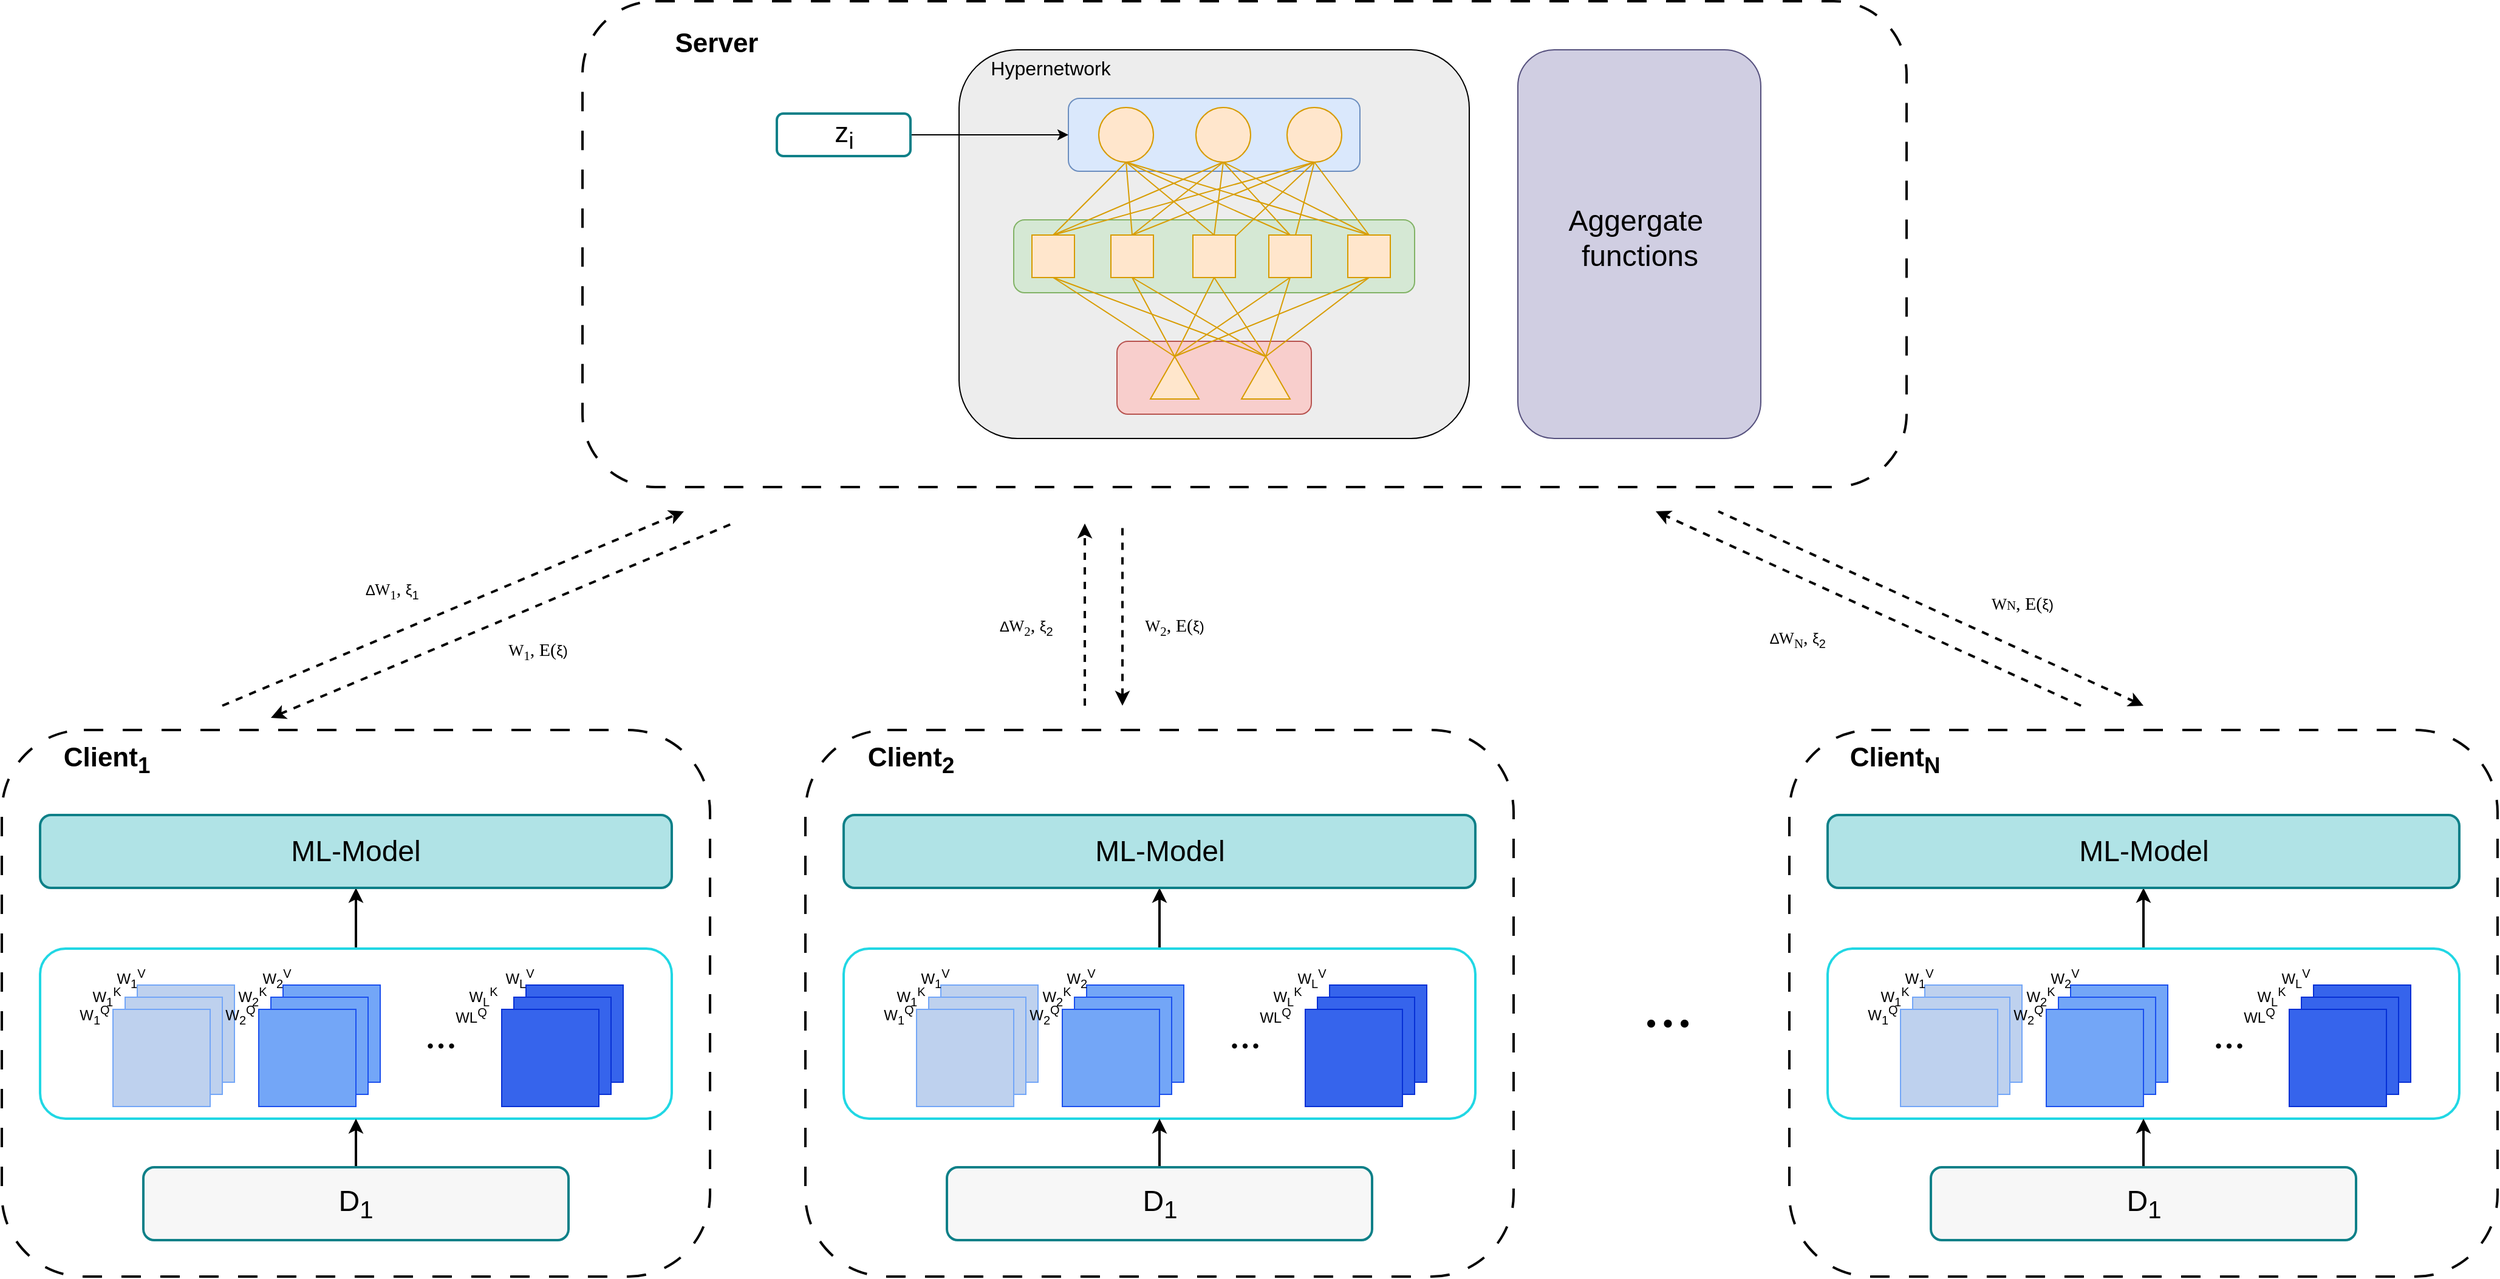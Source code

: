 <mxfile version="21.5.1" type="github">
  <diagram name="Page-1" id="8gE46lCKhNkrtQiSh8lZ">
    <mxGraphModel dx="1562" dy="839" grid="1" gridSize="10" guides="1" tooltips="1" connect="1" arrows="1" fold="1" page="1" pageScale="1" pageWidth="827" pageHeight="1169" math="0" shadow="0">
      <root>
        <mxCell id="0" />
        <mxCell id="1" parent="0" />
        <mxCell id="eBHST4mGm3YCmvCH0P3I-1" value="" style="rounded=1;whiteSpace=wrap;html=1;dashed=1;dashPattern=8 8;strokeWidth=2;" vertex="1" parent="1">
          <mxGeometry x="596.5" y="30" width="1090" height="400" as="geometry" />
        </mxCell>
        <mxCell id="eBHST4mGm3YCmvCH0P3I-63" value="" style="rounded=1;whiteSpace=wrap;html=1;fillColor=#ededed;" vertex="1" parent="1">
          <mxGeometry x="906.5" y="70" width="420" height="320" as="geometry" />
        </mxCell>
        <mxCell id="eBHST4mGm3YCmvCH0P3I-8" value="" style="rounded=1;whiteSpace=wrap;html=1;fillColor=#d5e8d4;strokeColor=#82b366;" vertex="1" parent="1">
          <mxGeometry x="951.5" y="210" width="330" height="60" as="geometry" />
        </mxCell>
        <mxCell id="eBHST4mGm3YCmvCH0P3I-3" value="" style="rounded=1;whiteSpace=wrap;html=1;fillColor=#dae8fc;strokeColor=#6c8ebf;" vertex="1" parent="1">
          <mxGeometry x="996.5" y="110" width="240" height="60" as="geometry" />
        </mxCell>
        <mxCell id="eBHST4mGm3YCmvCH0P3I-37" style="rounded=0;orthogonalLoop=1;jettySize=auto;html=1;exitX=0.5;exitY=1;exitDx=0;exitDy=0;entryX=0.5;entryY=0;entryDx=0;entryDy=0;endArrow=none;endFill=0;strokeColor=#d89d03;" edge="1" parent="1" source="eBHST4mGm3YCmvCH0P3I-4" target="eBHST4mGm3YCmvCH0P3I-13">
          <mxGeometry relative="1" as="geometry" />
        </mxCell>
        <mxCell id="eBHST4mGm3YCmvCH0P3I-38" style="rounded=0;orthogonalLoop=1;jettySize=auto;html=1;exitX=0.5;exitY=1;exitDx=0;exitDy=0;entryX=0.5;entryY=0;entryDx=0;entryDy=0;endArrow=none;endFill=0;strokeColor=#d89d03;" edge="1" parent="1" source="eBHST4mGm3YCmvCH0P3I-4" target="eBHST4mGm3YCmvCH0P3I-16">
          <mxGeometry relative="1" as="geometry" />
        </mxCell>
        <mxCell id="eBHST4mGm3YCmvCH0P3I-39" style="rounded=0;orthogonalLoop=1;jettySize=auto;html=1;exitX=0.5;exitY=1;exitDx=0;exitDy=0;entryX=0.5;entryY=0;entryDx=0;entryDy=0;endArrow=none;endFill=0;strokeColor=#d89d03;" edge="1" parent="1" source="eBHST4mGm3YCmvCH0P3I-4" target="eBHST4mGm3YCmvCH0P3I-17">
          <mxGeometry relative="1" as="geometry" />
        </mxCell>
        <mxCell id="eBHST4mGm3YCmvCH0P3I-41" style="rounded=0;orthogonalLoop=1;jettySize=auto;html=1;exitX=0.5;exitY=1;exitDx=0;exitDy=0;entryX=0.5;entryY=0;entryDx=0;entryDy=0;endArrow=none;endFill=0;strokeColor=#d89d03;" edge="1" parent="1" source="eBHST4mGm3YCmvCH0P3I-4" target="eBHST4mGm3YCmvCH0P3I-18">
          <mxGeometry relative="1" as="geometry" />
        </mxCell>
        <mxCell id="eBHST4mGm3YCmvCH0P3I-42" style="rounded=0;orthogonalLoop=1;jettySize=auto;html=1;exitX=0.5;exitY=1;exitDx=0;exitDy=0;endArrow=none;endFill=0;entryX=0.5;entryY=0;entryDx=0;entryDy=0;strokeColor=#d89d03;" edge="1" parent="1" source="eBHST4mGm3YCmvCH0P3I-4" target="eBHST4mGm3YCmvCH0P3I-19">
          <mxGeometry relative="1" as="geometry" />
        </mxCell>
        <mxCell id="eBHST4mGm3YCmvCH0P3I-4" value="" style="ellipse;whiteSpace=wrap;html=1;aspect=fixed;fillColor=#ffe6cc;strokeColor=#d79b00;" vertex="1" parent="1">
          <mxGeometry x="1021.5" y="117.5" width="45" height="45" as="geometry" />
        </mxCell>
        <mxCell id="eBHST4mGm3YCmvCH0P3I-9" value="" style="rounded=1;whiteSpace=wrap;html=1;fillColor=#f8cecc;strokeColor=#b85450;" vertex="1" parent="1">
          <mxGeometry x="1036.5" y="310" width="160" height="60" as="geometry" />
        </mxCell>
        <mxCell id="eBHST4mGm3YCmvCH0P3I-10" value="" style="triangle;whiteSpace=wrap;html=1;rotation=-90;fillColor=#ffe6cc;strokeColor=#d79b00;" vertex="1" parent="1">
          <mxGeometry x="1066.5" y="320" width="35" height="40" as="geometry" />
        </mxCell>
        <mxCell id="eBHST4mGm3YCmvCH0P3I-11" value="" style="triangle;whiteSpace=wrap;html=1;rotation=-90;fillColor=#ffe6cc;strokeColor=#d79b00;" vertex="1" parent="1">
          <mxGeometry x="1141.5" y="320" width="35" height="40" as="geometry" />
        </mxCell>
        <mxCell id="eBHST4mGm3YCmvCH0P3I-49" style="rounded=0;orthogonalLoop=1;jettySize=auto;html=1;exitX=0.5;exitY=1;exitDx=0;exitDy=0;entryX=1;entryY=0.5;entryDx=0;entryDy=0;endArrow=none;endFill=0;strokeColor=#d89d03;" edge="1" parent="1" source="eBHST4mGm3YCmvCH0P3I-13" target="eBHST4mGm3YCmvCH0P3I-10">
          <mxGeometry relative="1" as="geometry" />
        </mxCell>
        <mxCell id="eBHST4mGm3YCmvCH0P3I-50" style="rounded=0;orthogonalLoop=1;jettySize=auto;html=1;exitX=0.5;exitY=1;exitDx=0;exitDy=0;entryX=1;entryY=0.5;entryDx=0;entryDy=0;endArrow=none;endFill=0;strokeColor=#d89d03;" edge="1" parent="1" source="eBHST4mGm3YCmvCH0P3I-13" target="eBHST4mGm3YCmvCH0P3I-11">
          <mxGeometry relative="1" as="geometry" />
        </mxCell>
        <mxCell id="eBHST4mGm3YCmvCH0P3I-13" value="" style="whiteSpace=wrap;html=1;aspect=fixed;fillColor=#ffe6cc;strokeColor=#d79b00;" vertex="1" parent="1">
          <mxGeometry x="966.5" y="222.5" width="35" height="35" as="geometry" />
        </mxCell>
        <mxCell id="eBHST4mGm3YCmvCH0P3I-14" value="" style="ellipse;whiteSpace=wrap;html=1;aspect=fixed;fillColor=#ffe6cc;strokeColor=#d79b00;" vertex="1" parent="1">
          <mxGeometry x="1101.5" y="117.5" width="45" height="45" as="geometry" />
        </mxCell>
        <mxCell id="eBHST4mGm3YCmvCH0P3I-43" style="rounded=0;orthogonalLoop=1;jettySize=auto;html=1;exitX=0.5;exitY=1;exitDx=0;exitDy=0;entryX=0.5;entryY=0;entryDx=0;entryDy=0;endArrow=none;endFill=0;strokeColor=#d89d03;" edge="1" parent="1" source="eBHST4mGm3YCmvCH0P3I-15" target="eBHST4mGm3YCmvCH0P3I-19">
          <mxGeometry relative="1" as="geometry" />
        </mxCell>
        <mxCell id="eBHST4mGm3YCmvCH0P3I-44" style="rounded=0;orthogonalLoop=1;jettySize=auto;html=1;exitX=0.5;exitY=1;exitDx=0;exitDy=0;endArrow=none;endFill=0;strokeColor=#d89d03;" edge="1" parent="1" source="eBHST4mGm3YCmvCH0P3I-15" target="eBHST4mGm3YCmvCH0P3I-18">
          <mxGeometry relative="1" as="geometry" />
        </mxCell>
        <mxCell id="eBHST4mGm3YCmvCH0P3I-45" style="rounded=0;orthogonalLoop=1;jettySize=auto;html=1;exitX=0.5;exitY=1;exitDx=0;exitDy=0;endArrow=none;endFill=0;strokeColor=#d89d03;" edge="1" parent="1" source="eBHST4mGm3YCmvCH0P3I-15" target="eBHST4mGm3YCmvCH0P3I-17">
          <mxGeometry relative="1" as="geometry" />
        </mxCell>
        <mxCell id="eBHST4mGm3YCmvCH0P3I-46" style="rounded=0;orthogonalLoop=1;jettySize=auto;html=1;exitX=0.5;exitY=1;exitDx=0;exitDy=0;entryX=0.5;entryY=0;entryDx=0;entryDy=0;endArrow=none;endFill=0;strokeColor=#d89d03;" edge="1" parent="1" source="eBHST4mGm3YCmvCH0P3I-15" target="eBHST4mGm3YCmvCH0P3I-16">
          <mxGeometry relative="1" as="geometry" />
        </mxCell>
        <mxCell id="eBHST4mGm3YCmvCH0P3I-47" style="rounded=0;orthogonalLoop=1;jettySize=auto;html=1;exitX=0.5;exitY=1;exitDx=0;exitDy=0;endArrow=none;endFill=0;entryX=0.5;entryY=0;entryDx=0;entryDy=0;strokeColor=#d89d03;" edge="1" parent="1" source="eBHST4mGm3YCmvCH0P3I-15" target="eBHST4mGm3YCmvCH0P3I-13">
          <mxGeometry relative="1" as="geometry" />
        </mxCell>
        <mxCell id="eBHST4mGm3YCmvCH0P3I-15" value="" style="ellipse;whiteSpace=wrap;html=1;aspect=fixed;fillColor=#ffe6cc;strokeColor=#d79b00;" vertex="1" parent="1">
          <mxGeometry x="1176.5" y="117.5" width="45" height="45" as="geometry" />
        </mxCell>
        <mxCell id="eBHST4mGm3YCmvCH0P3I-51" style="rounded=0;orthogonalLoop=1;jettySize=auto;html=1;exitX=0.5;exitY=1;exitDx=0;exitDy=0;entryX=1;entryY=0.5;entryDx=0;entryDy=0;endArrow=none;endFill=0;strokeColor=#d89d03;" edge="1" parent="1" source="eBHST4mGm3YCmvCH0P3I-16" target="eBHST4mGm3YCmvCH0P3I-10">
          <mxGeometry relative="1" as="geometry" />
        </mxCell>
        <mxCell id="eBHST4mGm3YCmvCH0P3I-52" style="rounded=0;orthogonalLoop=1;jettySize=auto;html=1;exitX=0.5;exitY=1;exitDx=0;exitDy=0;entryX=1;entryY=0.5;entryDx=0;entryDy=0;endArrow=none;endFill=0;strokeColor=#d89d03;" edge="1" parent="1" source="eBHST4mGm3YCmvCH0P3I-16" target="eBHST4mGm3YCmvCH0P3I-11">
          <mxGeometry relative="1" as="geometry" />
        </mxCell>
        <mxCell id="eBHST4mGm3YCmvCH0P3I-16" value="" style="whiteSpace=wrap;html=1;aspect=fixed;fillColor=#ffe6cc;strokeColor=#d79b00;" vertex="1" parent="1">
          <mxGeometry x="1031.5" y="222.5" width="35" height="35" as="geometry" />
        </mxCell>
        <mxCell id="eBHST4mGm3YCmvCH0P3I-53" style="rounded=0;orthogonalLoop=1;jettySize=auto;html=1;exitX=0.5;exitY=1;exitDx=0;exitDy=0;entryX=1;entryY=0.5;entryDx=0;entryDy=0;endArrow=none;endFill=0;strokeColor=#d89d03;" edge="1" parent="1" source="eBHST4mGm3YCmvCH0P3I-17" target="eBHST4mGm3YCmvCH0P3I-10">
          <mxGeometry relative="1" as="geometry" />
        </mxCell>
        <mxCell id="eBHST4mGm3YCmvCH0P3I-56" style="rounded=0;orthogonalLoop=1;jettySize=auto;html=1;exitX=0.5;exitY=1;exitDx=0;exitDy=0;entryX=1;entryY=0.5;entryDx=0;entryDy=0;endArrow=none;endFill=0;strokeColor=#d89d03;" edge="1" parent="1" source="eBHST4mGm3YCmvCH0P3I-17" target="eBHST4mGm3YCmvCH0P3I-11">
          <mxGeometry relative="1" as="geometry" />
        </mxCell>
        <mxCell id="eBHST4mGm3YCmvCH0P3I-17" value="" style="whiteSpace=wrap;html=1;aspect=fixed;fillColor=#ffe6cc;strokeColor=#d79b00;" vertex="1" parent="1">
          <mxGeometry x="1099" y="222.5" width="35" height="35" as="geometry" />
        </mxCell>
        <mxCell id="eBHST4mGm3YCmvCH0P3I-54" style="rounded=0;orthogonalLoop=1;jettySize=auto;html=1;exitX=0.5;exitY=1;exitDx=0;exitDy=0;entryX=1;entryY=0.5;entryDx=0;entryDy=0;endArrow=none;endFill=0;strokeColor=#d89d03;" edge="1" parent="1" source="eBHST4mGm3YCmvCH0P3I-18" target="eBHST4mGm3YCmvCH0P3I-11">
          <mxGeometry relative="1" as="geometry" />
        </mxCell>
        <mxCell id="eBHST4mGm3YCmvCH0P3I-57" style="rounded=0;orthogonalLoop=1;jettySize=auto;html=1;exitX=0.5;exitY=1;exitDx=0;exitDy=0;entryX=1;entryY=0.5;entryDx=0;entryDy=0;endArrow=none;endFill=0;strokeColor=#d89d03;" edge="1" parent="1" source="eBHST4mGm3YCmvCH0P3I-18" target="eBHST4mGm3YCmvCH0P3I-10">
          <mxGeometry relative="1" as="geometry" />
        </mxCell>
        <mxCell id="eBHST4mGm3YCmvCH0P3I-18" value="" style="whiteSpace=wrap;html=1;aspect=fixed;fillColor=#ffe6cc;strokeColor=#d79b00;" vertex="1" parent="1">
          <mxGeometry x="1161.5" y="222.5" width="35" height="35" as="geometry" />
        </mxCell>
        <mxCell id="eBHST4mGm3YCmvCH0P3I-58" style="rounded=0;orthogonalLoop=1;jettySize=auto;html=1;exitX=0.5;exitY=1;exitDx=0;exitDy=0;entryX=1;entryY=0.5;entryDx=0;entryDy=0;endArrow=none;endFill=0;strokeColor=#d89d03;" edge="1" parent="1" source="eBHST4mGm3YCmvCH0P3I-19" target="eBHST4mGm3YCmvCH0P3I-11">
          <mxGeometry relative="1" as="geometry" />
        </mxCell>
        <mxCell id="eBHST4mGm3YCmvCH0P3I-59" style="rounded=0;orthogonalLoop=1;jettySize=auto;html=1;exitX=0.5;exitY=1;exitDx=0;exitDy=0;endArrow=none;endFill=0;entryX=1;entryY=0.5;entryDx=0;entryDy=0;strokeColor=#d89d03;" edge="1" parent="1" source="eBHST4mGm3YCmvCH0P3I-19" target="eBHST4mGm3YCmvCH0P3I-10">
          <mxGeometry relative="1" as="geometry" />
        </mxCell>
        <mxCell id="eBHST4mGm3YCmvCH0P3I-19" value="" style="whiteSpace=wrap;html=1;aspect=fixed;fillColor=#ffe6cc;strokeColor=#d79b00;" vertex="1" parent="1">
          <mxGeometry x="1226.5" y="222.5" width="35" height="35" as="geometry" />
        </mxCell>
        <mxCell id="eBHST4mGm3YCmvCH0P3I-23" value="" style="endArrow=none;html=1;rounded=0;exitX=0.5;exitY=0;exitDx=0;exitDy=0;entryX=0.5;entryY=1;entryDx=0;entryDy=0;strokeColor=#d89d03;" edge="1" parent="1" source="eBHST4mGm3YCmvCH0P3I-13" target="eBHST4mGm3YCmvCH0P3I-14">
          <mxGeometry width="50" height="50" relative="1" as="geometry">
            <mxPoint x="1066.5" y="340" as="sourcePoint" />
            <mxPoint x="1116.5" y="290" as="targetPoint" />
          </mxGeometry>
        </mxCell>
        <mxCell id="eBHST4mGm3YCmvCH0P3I-24" value="" style="endArrow=none;html=1;rounded=0;exitX=0.5;exitY=0;exitDx=0;exitDy=0;entryX=0.5;entryY=1;entryDx=0;entryDy=0;strokeColor=#d89d03;" edge="1" parent="1" source="eBHST4mGm3YCmvCH0P3I-16" target="eBHST4mGm3YCmvCH0P3I-14">
          <mxGeometry width="50" height="50" relative="1" as="geometry">
            <mxPoint x="994.5" y="233" as="sourcePoint" />
            <mxPoint x="1134.5" y="173" as="targetPoint" />
          </mxGeometry>
        </mxCell>
        <mxCell id="eBHST4mGm3YCmvCH0P3I-25" value="" style="endArrow=none;html=1;rounded=0;exitX=0.5;exitY=0;exitDx=0;exitDy=0;entryX=0.5;entryY=1;entryDx=0;entryDy=0;endFill=0;strokeColor=#d89d03;" edge="1" parent="1" source="eBHST4mGm3YCmvCH0P3I-17" target="eBHST4mGm3YCmvCH0P3I-14">
          <mxGeometry width="50" height="50" relative="1" as="geometry">
            <mxPoint x="1004.5" y="243" as="sourcePoint" />
            <mxPoint x="1126.5" y="160" as="targetPoint" />
          </mxGeometry>
        </mxCell>
        <mxCell id="eBHST4mGm3YCmvCH0P3I-26" value="" style="endArrow=none;html=1;rounded=0;exitX=0.5;exitY=0;exitDx=0;exitDy=0;entryX=0.5;entryY=1;entryDx=0;entryDy=0;strokeColor=#d89d03;" edge="1" parent="1" source="eBHST4mGm3YCmvCH0P3I-18" target="eBHST4mGm3YCmvCH0P3I-14">
          <mxGeometry width="50" height="50" relative="1" as="geometry">
            <mxPoint x="1014.5" y="253" as="sourcePoint" />
            <mxPoint x="1116.5" y="160" as="targetPoint" />
          </mxGeometry>
        </mxCell>
        <mxCell id="eBHST4mGm3YCmvCH0P3I-27" value="" style="endArrow=none;html=1;rounded=0;exitX=0.5;exitY=0;exitDx=0;exitDy=0;entryX=0.5;entryY=1;entryDx=0;entryDy=0;strokeColor=#d89d03;" edge="1" parent="1" source="eBHST4mGm3YCmvCH0P3I-19" target="eBHST4mGm3YCmvCH0P3I-14">
          <mxGeometry width="50" height="50" relative="1" as="geometry">
            <mxPoint x="1024.5" y="263" as="sourcePoint" />
            <mxPoint x="1126.5" y="160" as="targetPoint" />
          </mxGeometry>
        </mxCell>
        <mxCell id="eBHST4mGm3YCmvCH0P3I-62" style="edgeStyle=orthogonalEdgeStyle;rounded=0;orthogonalLoop=1;jettySize=auto;html=1;entryX=0;entryY=0.5;entryDx=0;entryDy=0;" edge="1" parent="1" source="eBHST4mGm3YCmvCH0P3I-61" target="eBHST4mGm3YCmvCH0P3I-3">
          <mxGeometry relative="1" as="geometry" />
        </mxCell>
        <mxCell id="eBHST4mGm3YCmvCH0P3I-61" value="&lt;span style=&quot;font-size: 23px;&quot;&gt;z&lt;sub&gt;i&lt;/sub&gt;&lt;/span&gt;" style="rounded=1;whiteSpace=wrap;html=1;fillColor=#FFFFFF;strokeColor=#0e8088;strokeWidth=2;" vertex="1" parent="1">
          <mxGeometry x="756.5" y="122.5" width="110" height="35" as="geometry" />
        </mxCell>
        <mxCell id="eBHST4mGm3YCmvCH0P3I-65" value="Hypernetwork" style="text;html=1;strokeColor=none;fillColor=none;align=center;verticalAlign=middle;whiteSpace=wrap;rounded=0;fontSize=16;" vertex="1" parent="1">
          <mxGeometry x="951.5" y="70" width="60" height="30" as="geometry" />
        </mxCell>
        <mxCell id="eBHST4mGm3YCmvCH0P3I-66" value="" style="rounded=1;whiteSpace=wrap;html=1;fillColor=#d0cee2;strokeColor=#56517e;" vertex="1" parent="1">
          <mxGeometry x="1366.5" y="70" width="200" height="320" as="geometry" />
        </mxCell>
        <mxCell id="eBHST4mGm3YCmvCH0P3I-68" value="&lt;font style=&quot;font-size: 24px;&quot;&gt;Aggergate&amp;nbsp; functions&lt;/font&gt;" style="text;html=1;strokeColor=none;fillColor=none;align=center;verticalAlign=middle;whiteSpace=wrap;rounded=0;" vertex="1" parent="1">
          <mxGeometry x="1411.5" y="210" width="110" height="30" as="geometry" />
        </mxCell>
        <mxCell id="eBHST4mGm3YCmvCH0P3I-69" value="" style="rounded=1;whiteSpace=wrap;html=1;dashed=1;dashPattern=8 8;strokeWidth=2;" vertex="1" parent="1">
          <mxGeometry x="118.5" y="630" width="583" height="450" as="geometry" />
        </mxCell>
        <mxCell id="eBHST4mGm3YCmvCH0P3I-70" value="&lt;h2 style=&quot;&quot;&gt;&lt;font style=&quot;font-size: 22px;&quot;&gt;Server&lt;/font&gt;&lt;/h2&gt;" style="rounded=0;whiteSpace=wrap;html=1;strokeColor=none;fillColor=none;" vertex="1" parent="1">
          <mxGeometry x="666.5" y="50" width="80" height="30" as="geometry" />
        </mxCell>
        <mxCell id="eBHST4mGm3YCmvCH0P3I-71" value="&lt;h2 style=&quot;&quot;&gt;&lt;font style=&quot;font-size: 22px;&quot;&gt;Client&lt;sub&gt;1&lt;/sub&gt;&lt;/font&gt;&lt;/h2&gt;" style="rounded=0;whiteSpace=wrap;html=1;strokeColor=none;fillColor=none;" vertex="1" parent="1">
          <mxGeometry x="165" y="640" width="80" height="30" as="geometry" />
        </mxCell>
        <mxCell id="eBHST4mGm3YCmvCH0P3I-108" value="" style="edgeStyle=orthogonalEdgeStyle;rounded=0;orthogonalLoop=1;jettySize=auto;html=1;strokeWidth=2;" edge="1" parent="1" source="eBHST4mGm3YCmvCH0P3I-73" target="eBHST4mGm3YCmvCH0P3I-107">
          <mxGeometry relative="1" as="geometry" />
        </mxCell>
        <mxCell id="eBHST4mGm3YCmvCH0P3I-73" value="" style="rounded=1;whiteSpace=wrap;html=1;strokeColor=#21d7e4;strokeWidth=2;" vertex="1" parent="1">
          <mxGeometry x="150" y="810" width="520" height="140" as="geometry" />
        </mxCell>
        <mxCell id="eBHST4mGm3YCmvCH0P3I-74" value="" style="whiteSpace=wrap;html=1;aspect=fixed;fillColor=#bed1ee;strokeColor=#73a6f7;" vertex="1" parent="1">
          <mxGeometry x="230" y="840" width="80" height="80" as="geometry" />
        </mxCell>
        <mxCell id="eBHST4mGm3YCmvCH0P3I-75" value="" style="whiteSpace=wrap;html=1;aspect=fixed;fillColor=#bed1ee;strokeColor=#73a6f7;" vertex="1" parent="1">
          <mxGeometry x="220" y="850" width="80" height="80" as="geometry" />
        </mxCell>
        <mxCell id="eBHST4mGm3YCmvCH0P3I-76" value="" style="whiteSpace=wrap;html=1;aspect=fixed;fillColor=#bed1ee;strokeColor=#73a6f7;" vertex="1" parent="1">
          <mxGeometry x="210" y="860" width="80" height="80" as="geometry" />
        </mxCell>
        <mxCell id="eBHST4mGm3YCmvCH0P3I-77" value="" style="whiteSpace=wrap;html=1;aspect=fixed;fillColor=#73a6f7;strokeColor=#1b50ee;" vertex="1" parent="1">
          <mxGeometry x="350" y="840" width="80" height="80" as="geometry" />
        </mxCell>
        <mxCell id="eBHST4mGm3YCmvCH0P3I-78" value="" style="whiteSpace=wrap;html=1;aspect=fixed;fillColor=#73a6f7;strokeColor=#1b50ee;" vertex="1" parent="1">
          <mxGeometry x="340" y="850" width="80" height="80" as="geometry" />
        </mxCell>
        <mxCell id="eBHST4mGm3YCmvCH0P3I-79" value="" style="whiteSpace=wrap;html=1;aspect=fixed;fillColor=#73a6f7;strokeColor=#1b50ee;" vertex="1" parent="1">
          <mxGeometry x="330" y="860" width="80" height="80" as="geometry" />
        </mxCell>
        <mxCell id="eBHST4mGm3YCmvCH0P3I-80" value="" style="whiteSpace=wrap;html=1;aspect=fixed;fillColor=#3664ec;strokeColor=#0730d5;" vertex="1" parent="1">
          <mxGeometry x="550" y="840" width="80" height="80" as="geometry" />
        </mxCell>
        <mxCell id="eBHST4mGm3YCmvCH0P3I-81" value="" style="whiteSpace=wrap;html=1;aspect=fixed;fillColor=#3664ec;strokeColor=#0730d5;" vertex="1" parent="1">
          <mxGeometry x="540" y="850" width="80" height="80" as="geometry" />
        </mxCell>
        <mxCell id="eBHST4mGm3YCmvCH0P3I-82" value="" style="whiteSpace=wrap;html=1;aspect=fixed;fillColor=#3664ec;strokeColor=#0730d5;" vertex="1" parent="1">
          <mxGeometry x="530" y="860" width="80" height="80" as="geometry" />
        </mxCell>
        <mxCell id="eBHST4mGm3YCmvCH0P3I-83" value="&lt;font face=&quot;Times New Roman&quot; style=&quot;font-size: 35px;&quot;&gt;...&lt;/font&gt;" style="text;html=1;strokeColor=none;fillColor=none;align=center;verticalAlign=middle;whiteSpace=wrap;rounded=0;" vertex="1" parent="1">
          <mxGeometry x="450" y="865" width="60" height="30" as="geometry" />
        </mxCell>
        <mxCell id="eBHST4mGm3YCmvCH0P3I-84" value="W&lt;sub&gt;1&lt;/sub&gt;&lt;sup&gt;Q&lt;/sup&gt;" style="text;html=1;strokeColor=none;fillColor=none;align=center;verticalAlign=middle;whiteSpace=wrap;rounded=0;" vertex="1" parent="1">
          <mxGeometry x="180" y="850" width="30" height="30" as="geometry" />
        </mxCell>
        <mxCell id="eBHST4mGm3YCmvCH0P3I-85" value="W&lt;sub&gt;1&lt;/sub&gt;&lt;sup&gt;K&lt;/sup&gt;" style="text;html=1;strokeColor=none;fillColor=none;align=center;verticalAlign=middle;whiteSpace=wrap;rounded=0;" vertex="1" parent="1">
          <mxGeometry x="190" y="835" width="30" height="30" as="geometry" />
        </mxCell>
        <mxCell id="eBHST4mGm3YCmvCH0P3I-86" value="W&lt;sub&gt;1&lt;/sub&gt;&lt;sup&gt;V&lt;/sup&gt;" style="text;html=1;strokeColor=none;fillColor=none;align=center;verticalAlign=middle;whiteSpace=wrap;rounded=0;" vertex="1" parent="1">
          <mxGeometry x="210" y="820" width="30" height="30" as="geometry" />
        </mxCell>
        <mxCell id="eBHST4mGm3YCmvCH0P3I-94" value="W&lt;sub&gt;2&lt;/sub&gt;&lt;sup&gt;K&lt;/sup&gt;" style="text;html=1;strokeColor=none;fillColor=none;align=center;verticalAlign=middle;whiteSpace=wrap;rounded=0;" vertex="1" parent="1">
          <mxGeometry x="310" y="835" width="30" height="30" as="geometry" />
        </mxCell>
        <mxCell id="eBHST4mGm3YCmvCH0P3I-95" value="W&lt;sub&gt;2&lt;/sub&gt;&lt;sup&gt;V&lt;/sup&gt;" style="text;html=1;strokeColor=none;fillColor=none;align=center;verticalAlign=middle;whiteSpace=wrap;rounded=0;" vertex="1" parent="1">
          <mxGeometry x="330" y="820" width="30" height="30" as="geometry" />
        </mxCell>
        <mxCell id="eBHST4mGm3YCmvCH0P3I-99" value="WL&lt;sup&gt;Q&lt;/sup&gt;" style="text;html=1;strokeColor=none;fillColor=none;align=center;verticalAlign=middle;whiteSpace=wrap;rounded=0;" vertex="1" parent="1">
          <mxGeometry x="490" y="850" width="30" height="30" as="geometry" />
        </mxCell>
        <mxCell id="eBHST4mGm3YCmvCH0P3I-100" value="W&lt;sub&gt;L&lt;/sub&gt;&lt;sup&gt;K&lt;/sup&gt;" style="text;html=1;strokeColor=none;fillColor=none;align=center;verticalAlign=middle;whiteSpace=wrap;rounded=0;" vertex="1" parent="1">
          <mxGeometry x="500" y="835" width="30" height="30" as="geometry" />
        </mxCell>
        <mxCell id="eBHST4mGm3YCmvCH0P3I-101" value="W&lt;sub&gt;L&lt;/sub&gt;&lt;sup&gt;V&lt;/sup&gt;" style="text;html=1;strokeColor=none;fillColor=none;align=center;verticalAlign=middle;whiteSpace=wrap;rounded=0;" vertex="1" parent="1">
          <mxGeometry x="530" y="820" width="30" height="30" as="geometry" />
        </mxCell>
        <mxCell id="eBHST4mGm3YCmvCH0P3I-103" value="W&lt;sub&gt;2&lt;/sub&gt;&lt;sup&gt;Q&lt;/sup&gt;" style="text;html=1;strokeColor=none;fillColor=none;align=center;verticalAlign=middle;whiteSpace=wrap;rounded=0;" vertex="1" parent="1">
          <mxGeometry x="300" y="850" width="30" height="30" as="geometry" />
        </mxCell>
        <mxCell id="eBHST4mGm3YCmvCH0P3I-106" style="edgeStyle=orthogonalEdgeStyle;rounded=0;orthogonalLoop=1;jettySize=auto;html=1;exitX=0.5;exitY=0;exitDx=0;exitDy=0;entryX=0.5;entryY=1;entryDx=0;entryDy=0;strokeWidth=2;" edge="1" parent="1" source="eBHST4mGm3YCmvCH0P3I-105" target="eBHST4mGm3YCmvCH0P3I-73">
          <mxGeometry relative="1" as="geometry" />
        </mxCell>
        <mxCell id="eBHST4mGm3YCmvCH0P3I-105" value="&lt;span style=&quot;font-size: 24px;&quot;&gt;D&lt;sub&gt;1&lt;/sub&gt;&lt;/span&gt;" style="rounded=1;whiteSpace=wrap;html=1;fillColor=#f7f7f7;strokeColor=#0e8088;strokeWidth=2;" vertex="1" parent="1">
          <mxGeometry x="235" y="990" width="350" height="60" as="geometry" />
        </mxCell>
        <mxCell id="eBHST4mGm3YCmvCH0P3I-107" value="&lt;font style=&quot;font-size: 24px;&quot;&gt;ML-Model&lt;/font&gt;" style="rounded=1;whiteSpace=wrap;html=1;strokeColor=#0e8088;strokeWidth=2;fillColor=#b0e3e6;" vertex="1" parent="1">
          <mxGeometry x="150" y="700" width="520" height="60" as="geometry" />
        </mxCell>
        <mxCell id="eBHST4mGm3YCmvCH0P3I-109" value="" style="rounded=1;whiteSpace=wrap;html=1;dashed=1;dashPattern=8 8;strokeWidth=2;" vertex="1" parent="1">
          <mxGeometry x="780" y="630" width="583" height="450" as="geometry" />
        </mxCell>
        <mxCell id="eBHST4mGm3YCmvCH0P3I-110" value="&lt;h2 style=&quot;&quot;&gt;&lt;font style=&quot;font-size: 22px;&quot;&gt;Client&lt;sub&gt;2&lt;/sub&gt;&lt;/font&gt;&lt;/h2&gt;" style="rounded=0;whiteSpace=wrap;html=1;strokeColor=none;fillColor=none;" vertex="1" parent="1">
          <mxGeometry x="826.5" y="640" width="80" height="30" as="geometry" />
        </mxCell>
        <mxCell id="eBHST4mGm3YCmvCH0P3I-111" value="" style="edgeStyle=orthogonalEdgeStyle;rounded=0;orthogonalLoop=1;jettySize=auto;html=1;strokeWidth=2;" edge="1" parent="1" source="eBHST4mGm3YCmvCH0P3I-112" target="eBHST4mGm3YCmvCH0P3I-135">
          <mxGeometry relative="1" as="geometry" />
        </mxCell>
        <mxCell id="eBHST4mGm3YCmvCH0P3I-112" value="" style="rounded=1;whiteSpace=wrap;html=1;strokeColor=#21d7e4;strokeWidth=2;" vertex="1" parent="1">
          <mxGeometry x="811.5" y="810" width="520" height="140" as="geometry" />
        </mxCell>
        <mxCell id="eBHST4mGm3YCmvCH0P3I-113" value="" style="whiteSpace=wrap;html=1;aspect=fixed;fillColor=#bed1ee;strokeColor=#73a6f7;" vertex="1" parent="1">
          <mxGeometry x="891.5" y="840" width="80" height="80" as="geometry" />
        </mxCell>
        <mxCell id="eBHST4mGm3YCmvCH0P3I-114" value="" style="whiteSpace=wrap;html=1;aspect=fixed;fillColor=#bed1ee;strokeColor=#73a6f7;" vertex="1" parent="1">
          <mxGeometry x="881.5" y="850" width="80" height="80" as="geometry" />
        </mxCell>
        <mxCell id="eBHST4mGm3YCmvCH0P3I-115" value="" style="whiteSpace=wrap;html=1;aspect=fixed;fillColor=#bed1ee;strokeColor=#73a6f7;" vertex="1" parent="1">
          <mxGeometry x="871.5" y="860" width="80" height="80" as="geometry" />
        </mxCell>
        <mxCell id="eBHST4mGm3YCmvCH0P3I-116" value="" style="whiteSpace=wrap;html=1;aspect=fixed;fillColor=#73a6f7;strokeColor=#1b50ee;" vertex="1" parent="1">
          <mxGeometry x="1011.5" y="840" width="80" height="80" as="geometry" />
        </mxCell>
        <mxCell id="eBHST4mGm3YCmvCH0P3I-117" value="" style="whiteSpace=wrap;html=1;aspect=fixed;fillColor=#73a6f7;strokeColor=#1b50ee;" vertex="1" parent="1">
          <mxGeometry x="1001.5" y="850" width="80" height="80" as="geometry" />
        </mxCell>
        <mxCell id="eBHST4mGm3YCmvCH0P3I-118" value="" style="whiteSpace=wrap;html=1;aspect=fixed;fillColor=#73a6f7;strokeColor=#1b50ee;" vertex="1" parent="1">
          <mxGeometry x="991.5" y="860" width="80" height="80" as="geometry" />
        </mxCell>
        <mxCell id="eBHST4mGm3YCmvCH0P3I-119" value="" style="whiteSpace=wrap;html=1;aspect=fixed;fillColor=#3664ec;strokeColor=#0730d5;" vertex="1" parent="1">
          <mxGeometry x="1211.5" y="840" width="80" height="80" as="geometry" />
        </mxCell>
        <mxCell id="eBHST4mGm3YCmvCH0P3I-120" value="" style="whiteSpace=wrap;html=1;aspect=fixed;fillColor=#3664ec;strokeColor=#0730d5;" vertex="1" parent="1">
          <mxGeometry x="1201.5" y="850" width="80" height="80" as="geometry" />
        </mxCell>
        <mxCell id="eBHST4mGm3YCmvCH0P3I-121" value="" style="whiteSpace=wrap;html=1;aspect=fixed;fillColor=#3664ec;strokeColor=#0730d5;" vertex="1" parent="1">
          <mxGeometry x="1191.5" y="860" width="80" height="80" as="geometry" />
        </mxCell>
        <mxCell id="eBHST4mGm3YCmvCH0P3I-122" value="&lt;font face=&quot;Times New Roman&quot; style=&quot;font-size: 35px;&quot;&gt;...&lt;/font&gt;" style="text;html=1;strokeColor=none;fillColor=none;align=center;verticalAlign=middle;whiteSpace=wrap;rounded=0;" vertex="1" parent="1">
          <mxGeometry x="1111.5" y="865" width="60" height="30" as="geometry" />
        </mxCell>
        <mxCell id="eBHST4mGm3YCmvCH0P3I-123" value="W&lt;sub&gt;1&lt;/sub&gt;&lt;sup&gt;Q&lt;/sup&gt;" style="text;html=1;strokeColor=none;fillColor=none;align=center;verticalAlign=middle;whiteSpace=wrap;rounded=0;" vertex="1" parent="1">
          <mxGeometry x="841.5" y="850" width="30" height="30" as="geometry" />
        </mxCell>
        <mxCell id="eBHST4mGm3YCmvCH0P3I-124" value="W&lt;sub&gt;1&lt;/sub&gt;&lt;sup&gt;K&lt;/sup&gt;" style="text;html=1;strokeColor=none;fillColor=none;align=center;verticalAlign=middle;whiteSpace=wrap;rounded=0;" vertex="1" parent="1">
          <mxGeometry x="851.5" y="835" width="30" height="30" as="geometry" />
        </mxCell>
        <mxCell id="eBHST4mGm3YCmvCH0P3I-125" value="W&lt;sub&gt;1&lt;/sub&gt;&lt;sup&gt;V&lt;/sup&gt;" style="text;html=1;strokeColor=none;fillColor=none;align=center;verticalAlign=middle;whiteSpace=wrap;rounded=0;" vertex="1" parent="1">
          <mxGeometry x="871.5" y="820" width="30" height="30" as="geometry" />
        </mxCell>
        <mxCell id="eBHST4mGm3YCmvCH0P3I-126" value="W&lt;sub&gt;2&lt;/sub&gt;&lt;sup&gt;K&lt;/sup&gt;" style="text;html=1;strokeColor=none;fillColor=none;align=center;verticalAlign=middle;whiteSpace=wrap;rounded=0;" vertex="1" parent="1">
          <mxGeometry x="971.5" y="835" width="30" height="30" as="geometry" />
        </mxCell>
        <mxCell id="eBHST4mGm3YCmvCH0P3I-127" value="W&lt;sub&gt;2&lt;/sub&gt;&lt;sup&gt;V&lt;/sup&gt;" style="text;html=1;strokeColor=none;fillColor=none;align=center;verticalAlign=middle;whiteSpace=wrap;rounded=0;" vertex="1" parent="1">
          <mxGeometry x="991.5" y="820" width="30" height="30" as="geometry" />
        </mxCell>
        <mxCell id="eBHST4mGm3YCmvCH0P3I-128" value="WL&lt;sup&gt;Q&lt;/sup&gt;" style="text;html=1;strokeColor=none;fillColor=none;align=center;verticalAlign=middle;whiteSpace=wrap;rounded=0;" vertex="1" parent="1">
          <mxGeometry x="1151.5" y="850" width="30" height="30" as="geometry" />
        </mxCell>
        <mxCell id="eBHST4mGm3YCmvCH0P3I-129" value="W&lt;sub&gt;L&lt;/sub&gt;&lt;sup&gt;K&lt;/sup&gt;" style="text;html=1;strokeColor=none;fillColor=none;align=center;verticalAlign=middle;whiteSpace=wrap;rounded=0;" vertex="1" parent="1">
          <mxGeometry x="1161.5" y="835" width="30" height="30" as="geometry" />
        </mxCell>
        <mxCell id="eBHST4mGm3YCmvCH0P3I-131" value="W&lt;sub&gt;L&lt;/sub&gt;&lt;sup&gt;V&lt;/sup&gt;" style="text;html=1;strokeColor=none;fillColor=none;align=center;verticalAlign=middle;whiteSpace=wrap;rounded=0;" vertex="1" parent="1">
          <mxGeometry x="1181.5" y="820" width="30" height="30" as="geometry" />
        </mxCell>
        <mxCell id="eBHST4mGm3YCmvCH0P3I-132" value="W&lt;sub&gt;2&lt;/sub&gt;&lt;sup&gt;Q&lt;/sup&gt;" style="text;html=1;strokeColor=none;fillColor=none;align=center;verticalAlign=middle;whiteSpace=wrap;rounded=0;" vertex="1" parent="1">
          <mxGeometry x="961.5" y="850" width="30" height="30" as="geometry" />
        </mxCell>
        <mxCell id="eBHST4mGm3YCmvCH0P3I-133" style="edgeStyle=orthogonalEdgeStyle;rounded=0;orthogonalLoop=1;jettySize=auto;html=1;exitX=0.5;exitY=0;exitDx=0;exitDy=0;entryX=0.5;entryY=1;entryDx=0;entryDy=0;strokeWidth=2;" edge="1" parent="1" source="eBHST4mGm3YCmvCH0P3I-134" target="eBHST4mGm3YCmvCH0P3I-112">
          <mxGeometry relative="1" as="geometry" />
        </mxCell>
        <mxCell id="eBHST4mGm3YCmvCH0P3I-134" value="&lt;span style=&quot;font-size: 24px;&quot;&gt;D&lt;sub&gt;1&lt;/sub&gt;&lt;/span&gt;" style="rounded=1;whiteSpace=wrap;html=1;fillColor=#f7f7f7;strokeColor=#0e8088;strokeWidth=2;" vertex="1" parent="1">
          <mxGeometry x="896.5" y="990" width="350" height="60" as="geometry" />
        </mxCell>
        <mxCell id="eBHST4mGm3YCmvCH0P3I-135" value="&lt;font style=&quot;font-size: 24px;&quot;&gt;ML-Model&lt;/font&gt;" style="rounded=1;whiteSpace=wrap;html=1;strokeColor=#0e8088;strokeWidth=2;fillColor=#b0e3e6;" vertex="1" parent="1">
          <mxGeometry x="811.5" y="700" width="520" height="60" as="geometry" />
        </mxCell>
        <mxCell id="eBHST4mGm3YCmvCH0P3I-136" value="&lt;font face=&quot;Times New Roman&quot; style=&quot;font-size: 55px;&quot;&gt;...&lt;/font&gt;" style="text;html=1;strokeColor=none;fillColor=none;align=center;verticalAlign=middle;whiteSpace=wrap;rounded=0;" vertex="1" parent="1">
          <mxGeometry x="1460" y="840" width="60" height="30" as="geometry" />
        </mxCell>
        <mxCell id="eBHST4mGm3YCmvCH0P3I-137" value="" style="rounded=1;whiteSpace=wrap;html=1;dashed=1;dashPattern=8 8;strokeWidth=2;" vertex="1" parent="1">
          <mxGeometry x="1590" y="630" width="583" height="450" as="geometry" />
        </mxCell>
        <mxCell id="eBHST4mGm3YCmvCH0P3I-138" value="&lt;h2 style=&quot;&quot;&gt;&lt;font style=&quot;font-size: 22px;&quot;&gt;Client&lt;sub&gt;N&lt;/sub&gt;&lt;/font&gt;&lt;/h2&gt;" style="rounded=0;whiteSpace=wrap;html=1;strokeColor=none;fillColor=none;" vertex="1" parent="1">
          <mxGeometry x="1636.5" y="640" width="80" height="30" as="geometry" />
        </mxCell>
        <mxCell id="eBHST4mGm3YCmvCH0P3I-139" value="" style="edgeStyle=orthogonalEdgeStyle;rounded=0;orthogonalLoop=1;jettySize=auto;html=1;strokeWidth=2;" edge="1" source="eBHST4mGm3YCmvCH0P3I-140" target="eBHST4mGm3YCmvCH0P3I-163" parent="1">
          <mxGeometry relative="1" as="geometry" />
        </mxCell>
        <mxCell id="eBHST4mGm3YCmvCH0P3I-140" value="" style="rounded=1;whiteSpace=wrap;html=1;strokeColor=#21d7e4;strokeWidth=2;" vertex="1" parent="1">
          <mxGeometry x="1621.5" y="810" width="520" height="140" as="geometry" />
        </mxCell>
        <mxCell id="eBHST4mGm3YCmvCH0P3I-141" value="" style="whiteSpace=wrap;html=1;aspect=fixed;fillColor=#bed1ee;strokeColor=#73a6f7;" vertex="1" parent="1">
          <mxGeometry x="1701.5" y="840" width="80" height="80" as="geometry" />
        </mxCell>
        <mxCell id="eBHST4mGm3YCmvCH0P3I-142" value="" style="whiteSpace=wrap;html=1;aspect=fixed;fillColor=#bed1ee;strokeColor=#73a6f7;" vertex="1" parent="1">
          <mxGeometry x="1691.5" y="850" width="80" height="80" as="geometry" />
        </mxCell>
        <mxCell id="eBHST4mGm3YCmvCH0P3I-143" value="" style="whiteSpace=wrap;html=1;aspect=fixed;fillColor=#bed1ee;strokeColor=#73a6f7;" vertex="1" parent="1">
          <mxGeometry x="1681.5" y="860" width="80" height="80" as="geometry" />
        </mxCell>
        <mxCell id="eBHST4mGm3YCmvCH0P3I-144" value="" style="whiteSpace=wrap;html=1;aspect=fixed;fillColor=#73a6f7;strokeColor=#1b50ee;" vertex="1" parent="1">
          <mxGeometry x="1821.5" y="840" width="80" height="80" as="geometry" />
        </mxCell>
        <mxCell id="eBHST4mGm3YCmvCH0P3I-145" value="" style="whiteSpace=wrap;html=1;aspect=fixed;fillColor=#73a6f7;strokeColor=#1b50ee;" vertex="1" parent="1">
          <mxGeometry x="1811.5" y="850" width="80" height="80" as="geometry" />
        </mxCell>
        <mxCell id="eBHST4mGm3YCmvCH0P3I-146" value="" style="whiteSpace=wrap;html=1;aspect=fixed;fillColor=#73a6f7;strokeColor=#1b50ee;" vertex="1" parent="1">
          <mxGeometry x="1801.5" y="860" width="80" height="80" as="geometry" />
        </mxCell>
        <mxCell id="eBHST4mGm3YCmvCH0P3I-147" value="" style="whiteSpace=wrap;html=1;aspect=fixed;fillColor=#3664ec;strokeColor=#0730d5;" vertex="1" parent="1">
          <mxGeometry x="2021.5" y="840" width="80" height="80" as="geometry" />
        </mxCell>
        <mxCell id="eBHST4mGm3YCmvCH0P3I-148" value="" style="whiteSpace=wrap;html=1;aspect=fixed;fillColor=#3664ec;strokeColor=#0730d5;" vertex="1" parent="1">
          <mxGeometry x="2011.5" y="850" width="80" height="80" as="geometry" />
        </mxCell>
        <mxCell id="eBHST4mGm3YCmvCH0P3I-149" value="" style="whiteSpace=wrap;html=1;aspect=fixed;fillColor=#3664ec;strokeColor=#0730d5;" vertex="1" parent="1">
          <mxGeometry x="2001.5" y="860" width="80" height="80" as="geometry" />
        </mxCell>
        <mxCell id="eBHST4mGm3YCmvCH0P3I-150" value="&lt;font face=&quot;Times New Roman&quot; style=&quot;font-size: 35px;&quot;&gt;...&lt;/font&gt;" style="text;html=1;strokeColor=none;fillColor=none;align=center;verticalAlign=middle;whiteSpace=wrap;rounded=0;" vertex="1" parent="1">
          <mxGeometry x="1921.5" y="865" width="60" height="30" as="geometry" />
        </mxCell>
        <mxCell id="eBHST4mGm3YCmvCH0P3I-151" value="W&lt;sub&gt;1&lt;/sub&gt;&lt;sup&gt;Q&lt;/sup&gt;" style="text;html=1;strokeColor=none;fillColor=none;align=center;verticalAlign=middle;whiteSpace=wrap;rounded=0;" vertex="1" parent="1">
          <mxGeometry x="1651.5" y="850" width="30" height="30" as="geometry" />
        </mxCell>
        <mxCell id="eBHST4mGm3YCmvCH0P3I-152" value="W&lt;sub&gt;1&lt;/sub&gt;&lt;sup&gt;K&lt;/sup&gt;" style="text;html=1;strokeColor=none;fillColor=none;align=center;verticalAlign=middle;whiteSpace=wrap;rounded=0;" vertex="1" parent="1">
          <mxGeometry x="1661.5" y="835" width="30" height="30" as="geometry" />
        </mxCell>
        <mxCell id="eBHST4mGm3YCmvCH0P3I-153" value="W&lt;sub&gt;1&lt;/sub&gt;&lt;sup&gt;V&lt;/sup&gt;" style="text;html=1;strokeColor=none;fillColor=none;align=center;verticalAlign=middle;whiteSpace=wrap;rounded=0;" vertex="1" parent="1">
          <mxGeometry x="1681.5" y="820" width="30" height="30" as="geometry" />
        </mxCell>
        <mxCell id="eBHST4mGm3YCmvCH0P3I-154" value="W&lt;sub&gt;2&lt;/sub&gt;&lt;sup&gt;K&lt;/sup&gt;" style="text;html=1;strokeColor=none;fillColor=none;align=center;verticalAlign=middle;whiteSpace=wrap;rounded=0;" vertex="1" parent="1">
          <mxGeometry x="1781.5" y="835" width="30" height="30" as="geometry" />
        </mxCell>
        <mxCell id="eBHST4mGm3YCmvCH0P3I-155" value="W&lt;sub&gt;2&lt;/sub&gt;&lt;sup&gt;V&lt;/sup&gt;" style="text;html=1;strokeColor=none;fillColor=none;align=center;verticalAlign=middle;whiteSpace=wrap;rounded=0;" vertex="1" parent="1">
          <mxGeometry x="1801.5" y="820" width="30" height="30" as="geometry" />
        </mxCell>
        <mxCell id="eBHST4mGm3YCmvCH0P3I-156" value="WL&lt;sup&gt;Q&lt;/sup&gt;" style="text;html=1;strokeColor=none;fillColor=none;align=center;verticalAlign=middle;whiteSpace=wrap;rounded=0;" vertex="1" parent="1">
          <mxGeometry x="1961.5" y="850" width="30" height="30" as="geometry" />
        </mxCell>
        <mxCell id="eBHST4mGm3YCmvCH0P3I-157" value="W&lt;sub&gt;L&lt;/sub&gt;&lt;sup&gt;K&lt;/sup&gt;" style="text;html=1;strokeColor=none;fillColor=none;align=center;verticalAlign=middle;whiteSpace=wrap;rounded=0;" vertex="1" parent="1">
          <mxGeometry x="1971.5" y="835" width="30" height="30" as="geometry" />
        </mxCell>
        <mxCell id="eBHST4mGm3YCmvCH0P3I-159" value="W&lt;sub&gt;L&lt;/sub&gt;&lt;sup&gt;V&lt;/sup&gt;" style="text;html=1;strokeColor=none;fillColor=none;align=center;verticalAlign=middle;whiteSpace=wrap;rounded=0;" vertex="1" parent="1">
          <mxGeometry x="1991.5" y="820" width="30" height="30" as="geometry" />
        </mxCell>
        <mxCell id="eBHST4mGm3YCmvCH0P3I-160" value="W&lt;sub&gt;2&lt;/sub&gt;&lt;sup&gt;Q&lt;/sup&gt;" style="text;html=1;strokeColor=none;fillColor=none;align=center;verticalAlign=middle;whiteSpace=wrap;rounded=0;" vertex="1" parent="1">
          <mxGeometry x="1771.5" y="850" width="30" height="30" as="geometry" />
        </mxCell>
        <mxCell id="eBHST4mGm3YCmvCH0P3I-161" style="edgeStyle=orthogonalEdgeStyle;rounded=0;orthogonalLoop=1;jettySize=auto;html=1;exitX=0.5;exitY=0;exitDx=0;exitDy=0;entryX=0.5;entryY=1;entryDx=0;entryDy=0;strokeWidth=2;" edge="1" source="eBHST4mGm3YCmvCH0P3I-162" target="eBHST4mGm3YCmvCH0P3I-140" parent="1">
          <mxGeometry relative="1" as="geometry" />
        </mxCell>
        <mxCell id="eBHST4mGm3YCmvCH0P3I-162" value="&lt;span style=&quot;font-size: 24px;&quot;&gt;D&lt;sub&gt;1&lt;/sub&gt;&lt;/span&gt;" style="rounded=1;whiteSpace=wrap;html=1;fillColor=#f7f7f7;strokeColor=#0e8088;strokeWidth=2;" vertex="1" parent="1">
          <mxGeometry x="1706.5" y="990" width="350" height="60" as="geometry" />
        </mxCell>
        <mxCell id="eBHST4mGm3YCmvCH0P3I-163" value="&lt;font style=&quot;font-size: 24px;&quot;&gt;ML-Model&lt;/font&gt;" style="rounded=1;whiteSpace=wrap;html=1;strokeColor=#0e8088;strokeWidth=2;fillColor=#b0e3e6;" vertex="1" parent="1">
          <mxGeometry x="1621.5" y="700" width="520" height="60" as="geometry" />
        </mxCell>
        <mxCell id="eBHST4mGm3YCmvCH0P3I-166" value="" style="endArrow=classic;html=1;rounded=0;strokeWidth=2;dashed=1;" edge="1" parent="1">
          <mxGeometry width="50" height="50" relative="1" as="geometry">
            <mxPoint x="300" y="610" as="sourcePoint" />
            <mxPoint x="680" y="450" as="targetPoint" />
          </mxGeometry>
        </mxCell>
        <mxCell id="eBHST4mGm3YCmvCH0P3I-167" value="" style="endArrow=none;html=1;rounded=0;strokeWidth=2;dashed=1;startArrow=classic;startFill=1;endFill=0;" edge="1" parent="1">
          <mxGeometry width="50" height="50" relative="1" as="geometry">
            <mxPoint x="340" y="620" as="sourcePoint" />
            <mxPoint x="720" y="460" as="targetPoint" />
          </mxGeometry>
        </mxCell>
        <mxCell id="eBHST4mGm3YCmvCH0P3I-168" value="" style="endArrow=classic;html=1;rounded=0;strokeWidth=2;dashed=1;" edge="1" parent="1">
          <mxGeometry width="50" height="50" relative="1" as="geometry">
            <mxPoint x="1010" y="610" as="sourcePoint" />
            <mxPoint x="1010" y="460" as="targetPoint" />
          </mxGeometry>
        </mxCell>
        <mxCell id="eBHST4mGm3YCmvCH0P3I-169" value="" style="endArrow=none;html=1;rounded=0;strokeWidth=2;dashed=1;startArrow=classic;startFill=1;endFill=0;" edge="1" parent="1">
          <mxGeometry width="50" height="50" relative="1" as="geometry">
            <mxPoint x="1041" y="610" as="sourcePoint" />
            <mxPoint x="1041" y="460" as="targetPoint" />
          </mxGeometry>
        </mxCell>
        <mxCell id="eBHST4mGm3YCmvCH0P3I-170" value="" style="endArrow=classic;html=1;rounded=0;dashed=1;strokeWidth=2;" edge="1" parent="1">
          <mxGeometry width="50" height="50" relative="1" as="geometry">
            <mxPoint x="1830" y="610" as="sourcePoint" />
            <mxPoint x="1480" y="450" as="targetPoint" />
          </mxGeometry>
        </mxCell>
        <mxCell id="eBHST4mGm3YCmvCH0P3I-172" value="" style="endArrow=none;html=1;rounded=0;dashed=1;strokeWidth=2;startArrow=classic;startFill=1;endFill=0;" edge="1" parent="1">
          <mxGeometry width="50" height="50" relative="1" as="geometry">
            <mxPoint x="1881.5" y="610" as="sourcePoint" />
            <mxPoint x="1531.5" y="450" as="targetPoint" />
          </mxGeometry>
        </mxCell>
        <mxCell id="eBHST4mGm3YCmvCH0P3I-174" value="&lt;div&gt;∆&lt;span style=&quot;font-size: 9.963pt; font-family: CMMI10;&quot;&gt;W&lt;/span&gt;&lt;span style=&quot;font-family: CMMI10; font-size: 12.5px;&quot;&gt;&lt;sub&gt;1&lt;/sub&gt;&lt;/span&gt;&lt;span style=&quot;font-size: 15px; font-family: CMMI7;&quot;&gt;,&amp;nbsp;&lt;/span&gt;ξ&lt;sub&gt;1&lt;/sub&gt;&lt;/div&gt;" style="text;html=1;strokeColor=none;fillColor=none;align=center;verticalAlign=middle;whiteSpace=wrap;rounded=0;" vertex="1" parent="1">
          <mxGeometry x="410" y="500" width="60" height="30" as="geometry" />
        </mxCell>
        <mxCell id="eBHST4mGm3YCmvCH0P3I-175" value="&lt;div&gt;&lt;span style=&quot;font-size: 9.963pt; font-family: CMMI10;&quot;&gt;W&lt;/span&gt;&lt;span style=&quot;font-family: CMMI10; font-size: 12.5px;&quot;&gt;&lt;sub&gt;1&lt;/sub&gt;&lt;/span&gt;&lt;span style=&quot;font-size: 15px; font-family: CMMI7;&quot;&gt;, E(&lt;/span&gt;ξ)&lt;/div&gt;" style="text;html=1;strokeColor=none;fillColor=none;align=center;verticalAlign=middle;whiteSpace=wrap;rounded=0;" vertex="1" parent="1">
          <mxGeometry x="530" y="550" width="60" height="30" as="geometry" />
        </mxCell>
        <mxCell id="eBHST4mGm3YCmvCH0P3I-176" value="&lt;div&gt;∆&lt;span style=&quot;font-size: 9.963pt; font-family: CMMI10;&quot;&gt;W&lt;/span&gt;&lt;span style=&quot;font-family: CMMI10; font-size: 12.5px;&quot;&gt;&lt;sub&gt;2&lt;/sub&gt;&lt;/span&gt;&lt;span style=&quot;font-size: 15px; font-family: CMMI7;&quot;&gt;,&amp;nbsp;&lt;/span&gt;ξ&lt;sub&gt;2&lt;/sub&gt;&lt;/div&gt;" style="text;html=1;strokeColor=none;fillColor=none;align=center;verticalAlign=middle;whiteSpace=wrap;rounded=0;" vertex="1" parent="1">
          <mxGeometry x="931.5" y="530" width="60" height="30" as="geometry" />
        </mxCell>
        <mxCell id="eBHST4mGm3YCmvCH0P3I-177" value="&lt;div&gt;&lt;span style=&quot;font-size: 9.963pt; font-family: CMMI10;&quot;&gt;W&lt;/span&gt;&lt;span style=&quot;font-family: CMMI10; font-size: 12.5px;&quot;&gt;&lt;sub&gt;2&lt;/sub&gt;&lt;/span&gt;&lt;span style=&quot;font-size: 15px; font-family: CMMI7;&quot;&gt;, E(&lt;/span&gt;ξ)&lt;/div&gt;" style="text;html=1;strokeColor=none;fillColor=none;align=center;verticalAlign=middle;whiteSpace=wrap;rounded=0;" vertex="1" parent="1">
          <mxGeometry x="1054" y="530" width="60" height="30" as="geometry" />
        </mxCell>
        <mxCell id="eBHST4mGm3YCmvCH0P3I-178" value="&lt;div&gt;&lt;span style=&quot;font-size: 9.963pt; font-family: CMMI10;&quot;&gt;W&lt;/span&gt;&lt;span style=&quot;font-family: CMMI10; font-size: 10.417px;&quot;&gt;N&lt;/span&gt;&lt;span style=&quot;font-size: 15px; font-family: CMMI7;&quot;&gt;, E(&lt;/span&gt;ξ)&lt;/div&gt;" style="text;html=1;strokeColor=none;fillColor=none;align=center;verticalAlign=middle;whiteSpace=wrap;rounded=0;" vertex="1" parent="1">
          <mxGeometry x="1751.5" y="510" width="60" height="30" as="geometry" />
        </mxCell>
        <mxCell id="eBHST4mGm3YCmvCH0P3I-179" value="&lt;div&gt;∆&lt;span style=&quot;font-size: 9.963pt; font-family: CMMI10;&quot;&gt;W&lt;/span&gt;&lt;span style=&quot;font-family: CMMI10; font-size: 12.5px;&quot;&gt;&lt;sub&gt;N&lt;/sub&gt;&lt;/span&gt;&lt;span style=&quot;font-size: 15px; font-family: CMMI7;&quot;&gt;,&amp;nbsp;&lt;/span&gt;ξ&lt;sub&gt;2&lt;/sub&gt;&lt;/div&gt;" style="text;html=1;strokeColor=none;fillColor=none;align=center;verticalAlign=middle;whiteSpace=wrap;rounded=0;" vertex="1" parent="1">
          <mxGeometry x="1566.5" y="540" width="60" height="30" as="geometry" />
        </mxCell>
      </root>
    </mxGraphModel>
  </diagram>
</mxfile>
